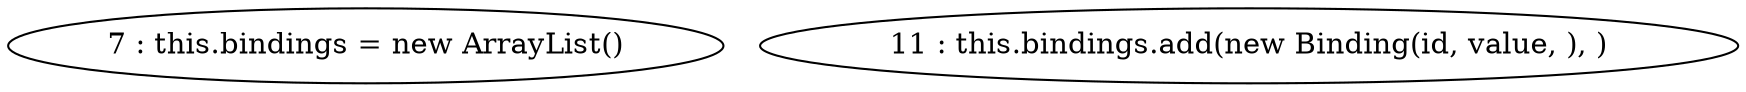 digraph G {
"7 : this.bindings = new ArrayList()"
"11 : this.bindings.add(new Binding(id, value, ), )"
}